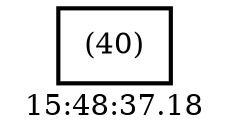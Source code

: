 digraph  g{ graph[label = "15:48:37.18"]
node [shape=rectangle, color=black, fontcolor=black, style=bold] edge [color=black] 0 [label="(40)"] ; 
}

